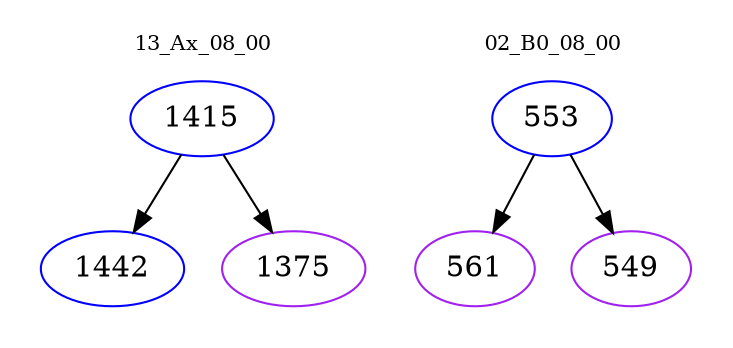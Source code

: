 digraph{
subgraph cluster_0 {
color = white
label = "13_Ax_08_00";
fontsize=10;
T0_1415 [label="1415", color="blue"]
T0_1415 -> T0_1442 [color="black"]
T0_1442 [label="1442", color="blue"]
T0_1415 -> T0_1375 [color="black"]
T0_1375 [label="1375", color="purple"]
}
subgraph cluster_1 {
color = white
label = "02_B0_08_00";
fontsize=10;
T1_553 [label="553", color="blue"]
T1_553 -> T1_561 [color="black"]
T1_561 [label="561", color="purple"]
T1_553 -> T1_549 [color="black"]
T1_549 [label="549", color="purple"]
}
}
